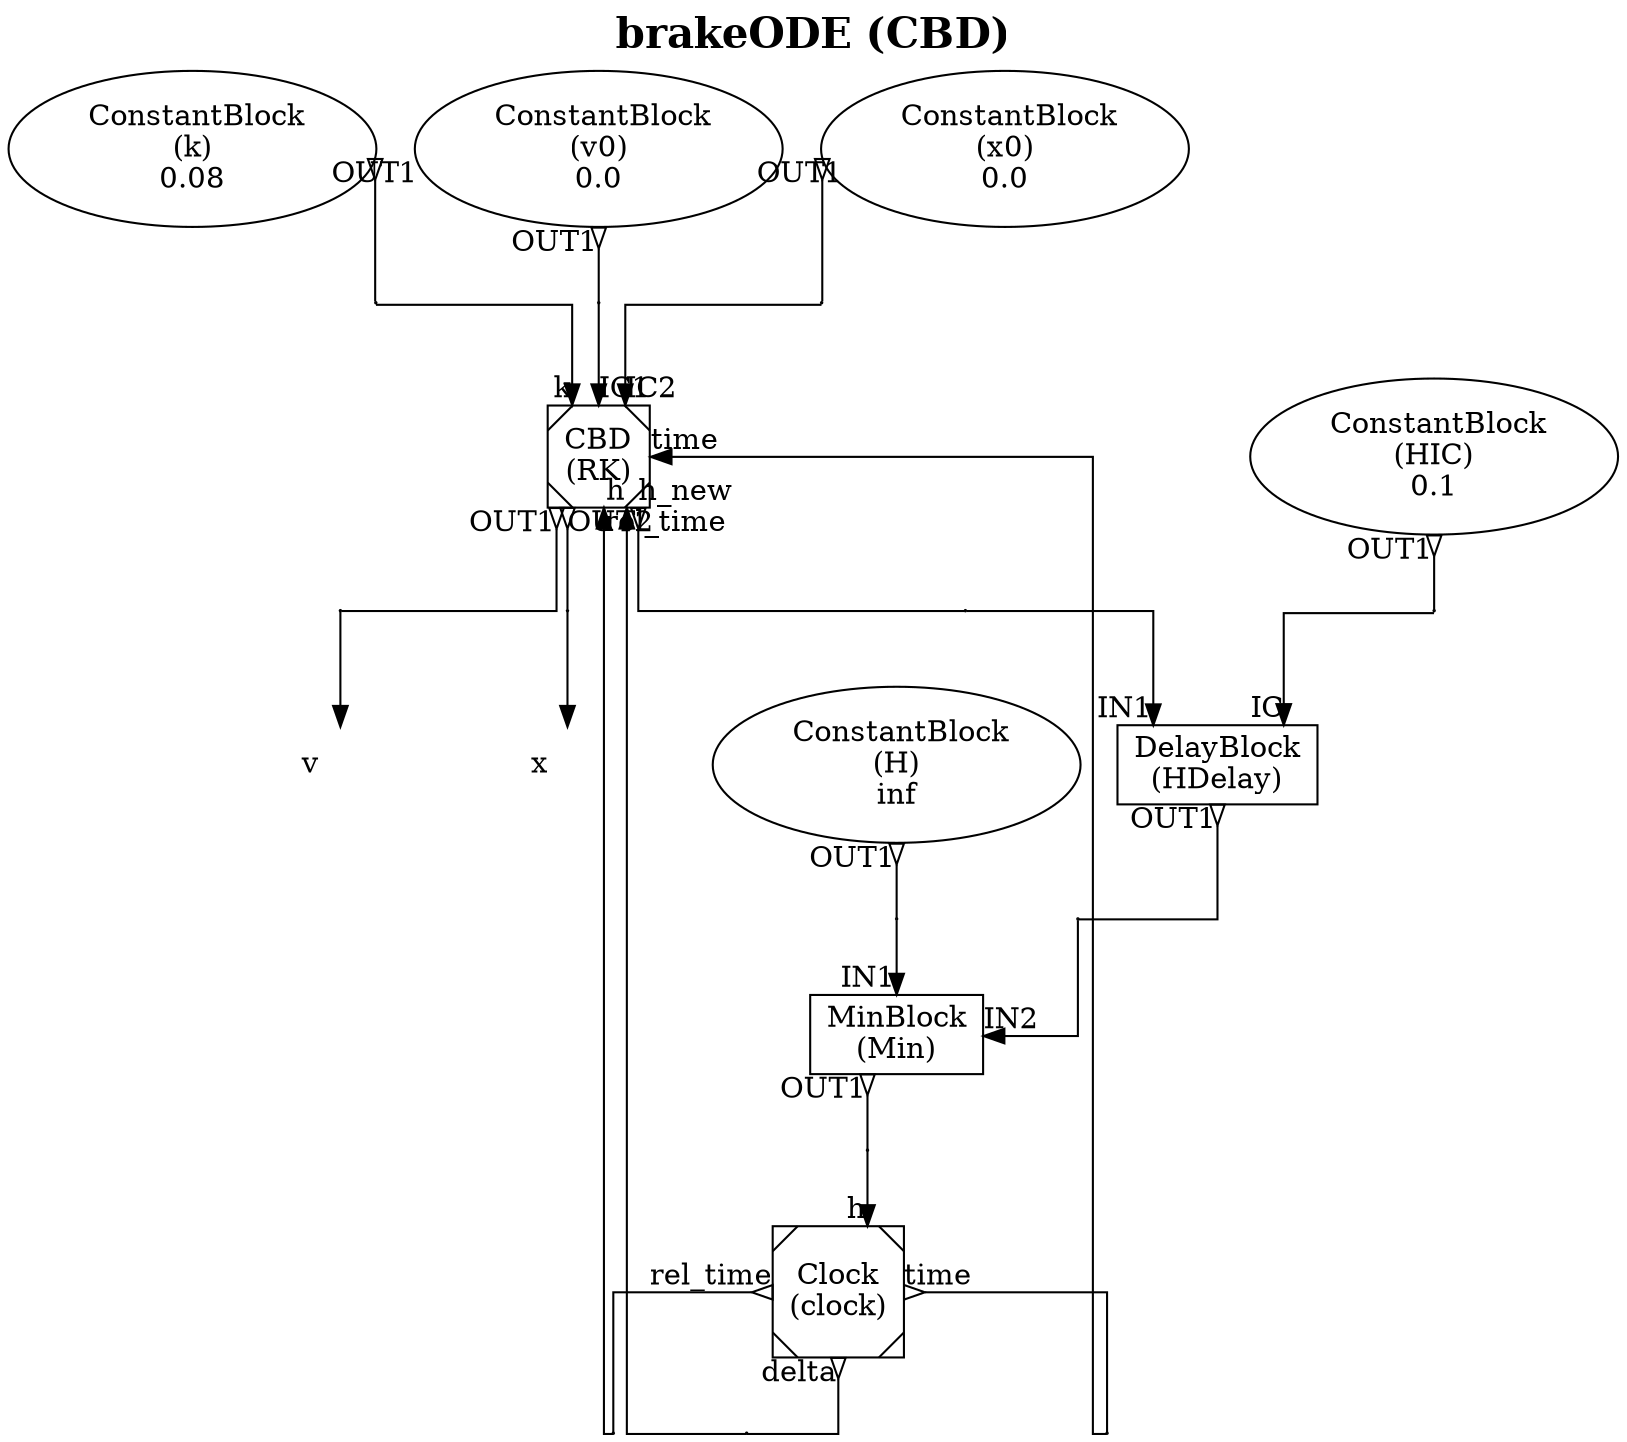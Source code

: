 // CBD model of the brakeODE block
// Created with CBD.converters.CBDDraw
digraph model {
 splines=ortho;
 label=<<B>brakeODE (CBD)</B>>;
 labelloc="t";
 fontsize=20;
 node_139653222925456 [label="v", shape=none];
 inter_139653221454608_OUT1 -> node_139653222925456 [headlabel="", arrowhead="normal", arrowtail="none", dir=both];
 node_139653217796000 [label="x", shape=none];
 inter_139653221454608_OUT2 -> node_139653217796000 [headlabel="", arrowhead="normal", arrowtail="none", dir=both];
 node_139653221454608 [label="CBD\n(RK)", shape=Msquare];
 inter_139653220909840_OUT1 -> node_139653221454608 [headlabel="k", arrowhead="normal", arrowtail="none", dir=both];
 inter_139653219342128_time -> node_139653221454608 [headlabel="time", arrowhead="normal", arrowtail="none", dir=both];
 inter_139653219342128_rel_time -> node_139653221454608 [headlabel="rel_time", arrowhead="normal", arrowtail="none", dir=both];
 inter_139653219342128_delta -> node_139653221454608 [headlabel="h", arrowhead="normal", arrowtail="none", dir=both];
 inter_139653220911952_OUT1 -> node_139653221454608 [headlabel="IC1", arrowhead="normal", arrowtail="none", dir=both];
 inter_139653216706128_OUT1 -> node_139653221454608 [headlabel="IC2", arrowhead="normal", arrowtail="none", dir=both];
 inter_139653221454608_OUT1 [shape=point, width=0.01, height=0.01];
 node_139653221454608 -> inter_139653221454608_OUT1 [taillabel="OUT1", arrowtail="invempty", arrowhead="none", dir=both];
 inter_139653221454608_OUT2 [shape=point, width=0.01, height=0.01];
 node_139653221454608 -> inter_139653221454608_OUT2 [taillabel="OUT2", arrowtail="invempty", arrowhead="none", dir=both];
 inter_139653221454608_h_new [shape=point, width=0.01, height=0.01];
 node_139653221454608 -> inter_139653221454608_h_new [taillabel="h_new", arrowtail="invempty", arrowhead="none", dir=both];
 node_139653219342128 [label="Clock\n(clock)", shape=Msquare];
 inter_139653220910464_OUT1 -> node_139653219342128 [headlabel="h", arrowhead="normal", arrowtail="none", dir=both];
 inter_139653219342128_time [shape=point, width=0.01, height=0.01];
 node_139653219342128 -> inter_139653219342128_time [taillabel="time", arrowtail="invempty", arrowhead="none", dir=both];
 inter_139653219342128_rel_time [shape=point, width=0.01, height=0.01];
 node_139653219342128 -> inter_139653219342128_rel_time [taillabel="rel_time", arrowtail="invempty", arrowhead="none", dir=both];
 inter_139653219342128_delta [shape=point, width=0.01, height=0.01];
 node_139653219342128 -> inter_139653219342128_delta [taillabel="delta", arrowtail="invempty", arrowhead="none", dir=both];
 node_139653222130112 [label=" ConstantBlock\n(HIC)\n0.1", shape=ellipse];
 inter_139653222130112_OUT1 [shape=point, width=0.01, height=0.01];
 node_139653222130112 -> inter_139653222130112_OUT1 [taillabel="OUT1", arrowtail="invempty", arrowhead="none", dir=both];
 node_139653219583552 [label="DelayBlock\n(HDelay)", shape=box];
 inter_139653221454608_h_new -> node_139653219583552 [headlabel="IN1", arrowhead="normal", arrowtail="none", dir=both];
 inter_139653222130112_OUT1 -> node_139653219583552 [headlabel="IC", arrowhead="normal", arrowtail="none", dir=both];
 inter_139653219583552_OUT1 [shape=point, width=0.01, height=0.01];
 node_139653219583552 -> inter_139653219583552_OUT1 [taillabel="OUT1", arrowtail="invempty", arrowhead="none", dir=both];
 node_139653216706128 [label=" ConstantBlock\n(x0)\n0.0", shape=ellipse];
 inter_139653216706128_OUT1 [shape=point, width=0.01, height=0.01];
 node_139653216706128 -> inter_139653216706128_OUT1 [taillabel="OUT1", arrowtail="invempty", arrowhead="none", dir=both];
 node_139653220911952 [label=" ConstantBlock\n(v0)\n0.0", shape=ellipse];
 inter_139653220911952_OUT1 [shape=point, width=0.01, height=0.01];
 node_139653220911952 -> inter_139653220911952_OUT1 [taillabel="OUT1", arrowtail="invempty", arrowhead="none", dir=both];
 node_139653220909840 [label=" ConstantBlock\n(k)\n0.08", shape=ellipse];
 inter_139653220909840_OUT1 [shape=point, width=0.01, height=0.01];
 node_139653220909840 -> inter_139653220909840_OUT1 [taillabel="OUT1", arrowtail="invempty", arrowhead="none", dir=both];
 node_139653220910944 [label=" ConstantBlock\n(H)\ninf", shape=ellipse];
 inter_139653220910944_OUT1 [shape=point, width=0.01, height=0.01];
 node_139653220910944 -> inter_139653220910944_OUT1 [taillabel="OUT1", arrowtail="invempty", arrowhead="none", dir=both];
 node_139653220910464 [label="MinBlock\n(Min)", shape=box];
 inter_139653220910944_OUT1 -> node_139653220910464 [headlabel="IN1", arrowhead="normal", arrowtail="none", dir=both];
 inter_139653219583552_OUT1 -> node_139653220910464 [headlabel="IN2", arrowhead="normal", arrowtail="none", dir=both];
 inter_139653220910464_OUT1 [shape=point, width=0.01, height=0.01];
 node_139653220910464 -> inter_139653220910464_OUT1 [taillabel="OUT1", arrowtail="invempty", arrowhead="none", dir=both];

}